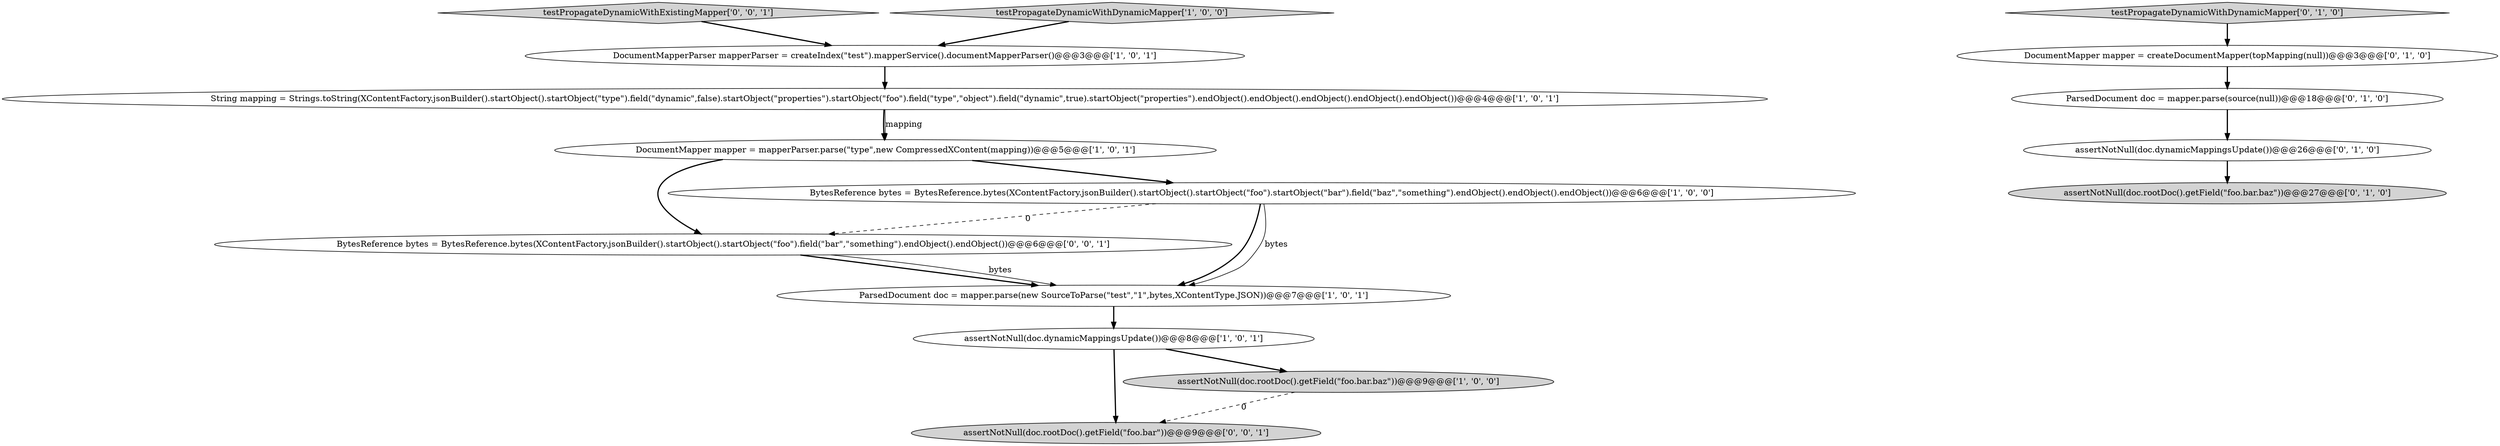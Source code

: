 digraph {
13 [style = filled, label = "assertNotNull(doc.rootDoc().getField(\"foo.bar\"))@@@9@@@['0', '0', '1']", fillcolor = lightgray, shape = ellipse image = "AAA0AAABBB3BBB"];
10 [style = filled, label = "assertNotNull(doc.dynamicMappingsUpdate())@@@26@@@['0', '1', '0']", fillcolor = white, shape = ellipse image = "AAA0AAABBB2BBB"];
11 [style = filled, label = "ParsedDocument doc = mapper.parse(source(null))@@@18@@@['0', '1', '0']", fillcolor = white, shape = ellipse image = "AAA1AAABBB2BBB"];
3 [style = filled, label = "DocumentMapper mapper = mapperParser.parse(\"type\",new CompressedXContent(mapping))@@@5@@@['1', '0', '1']", fillcolor = white, shape = ellipse image = "AAA0AAABBB1BBB"];
14 [style = filled, label = "BytesReference bytes = BytesReference.bytes(XContentFactory.jsonBuilder().startObject().startObject(\"foo\").field(\"bar\",\"something\").endObject().endObject())@@@6@@@['0', '0', '1']", fillcolor = white, shape = ellipse image = "AAA0AAABBB3BBB"];
0 [style = filled, label = "DocumentMapperParser mapperParser = createIndex(\"test\").mapperService().documentMapperParser()@@@3@@@['1', '0', '1']", fillcolor = white, shape = ellipse image = "AAA0AAABBB1BBB"];
2 [style = filled, label = "assertNotNull(doc.rootDoc().getField(\"foo.bar.baz\"))@@@9@@@['1', '0', '0']", fillcolor = lightgray, shape = ellipse image = "AAA0AAABBB1BBB"];
6 [style = filled, label = "ParsedDocument doc = mapper.parse(new SourceToParse(\"test\",\"1\",bytes,XContentType.JSON))@@@7@@@['1', '0', '1']", fillcolor = white, shape = ellipse image = "AAA0AAABBB1BBB"];
4 [style = filled, label = "assertNotNull(doc.dynamicMappingsUpdate())@@@8@@@['1', '0', '1']", fillcolor = white, shape = ellipse image = "AAA0AAABBB1BBB"];
1 [style = filled, label = "String mapping = Strings.toString(XContentFactory.jsonBuilder().startObject().startObject(\"type\").field(\"dynamic\",false).startObject(\"properties\").startObject(\"foo\").field(\"type\",\"object\").field(\"dynamic\",true).startObject(\"properties\").endObject().endObject().endObject().endObject().endObject())@@@4@@@['1', '0', '1']", fillcolor = white, shape = ellipse image = "AAA0AAABBB1BBB"];
12 [style = filled, label = "testPropagateDynamicWithDynamicMapper['0', '1', '0']", fillcolor = lightgray, shape = diamond image = "AAA0AAABBB2BBB"];
15 [style = filled, label = "testPropagateDynamicWithExistingMapper['0', '0', '1']", fillcolor = lightgray, shape = diamond image = "AAA0AAABBB3BBB"];
7 [style = filled, label = "BytesReference bytes = BytesReference.bytes(XContentFactory.jsonBuilder().startObject().startObject(\"foo\").startObject(\"bar\").field(\"baz\",\"something\").endObject().endObject().endObject())@@@6@@@['1', '0', '0']", fillcolor = white, shape = ellipse image = "AAA0AAABBB1BBB"];
5 [style = filled, label = "testPropagateDynamicWithDynamicMapper['1', '0', '0']", fillcolor = lightgray, shape = diamond image = "AAA0AAABBB1BBB"];
8 [style = filled, label = "assertNotNull(doc.rootDoc().getField(\"foo.bar.baz\"))@@@27@@@['0', '1', '0']", fillcolor = lightgray, shape = ellipse image = "AAA0AAABBB2BBB"];
9 [style = filled, label = "DocumentMapper mapper = createDocumentMapper(topMapping(null))@@@3@@@['0', '1', '0']", fillcolor = white, shape = ellipse image = "AAA0AAABBB2BBB"];
12->9 [style = bold, label=""];
4->13 [style = bold, label=""];
7->14 [style = dashed, label="0"];
2->13 [style = dashed, label="0"];
7->6 [style = bold, label=""];
5->0 [style = bold, label=""];
1->3 [style = bold, label=""];
11->10 [style = bold, label=""];
10->8 [style = bold, label=""];
14->6 [style = bold, label=""];
3->14 [style = bold, label=""];
15->0 [style = bold, label=""];
1->3 [style = solid, label="mapping"];
9->11 [style = bold, label=""];
14->6 [style = solid, label="bytes"];
6->4 [style = bold, label=""];
7->6 [style = solid, label="bytes"];
3->7 [style = bold, label=""];
0->1 [style = bold, label=""];
4->2 [style = bold, label=""];
}
